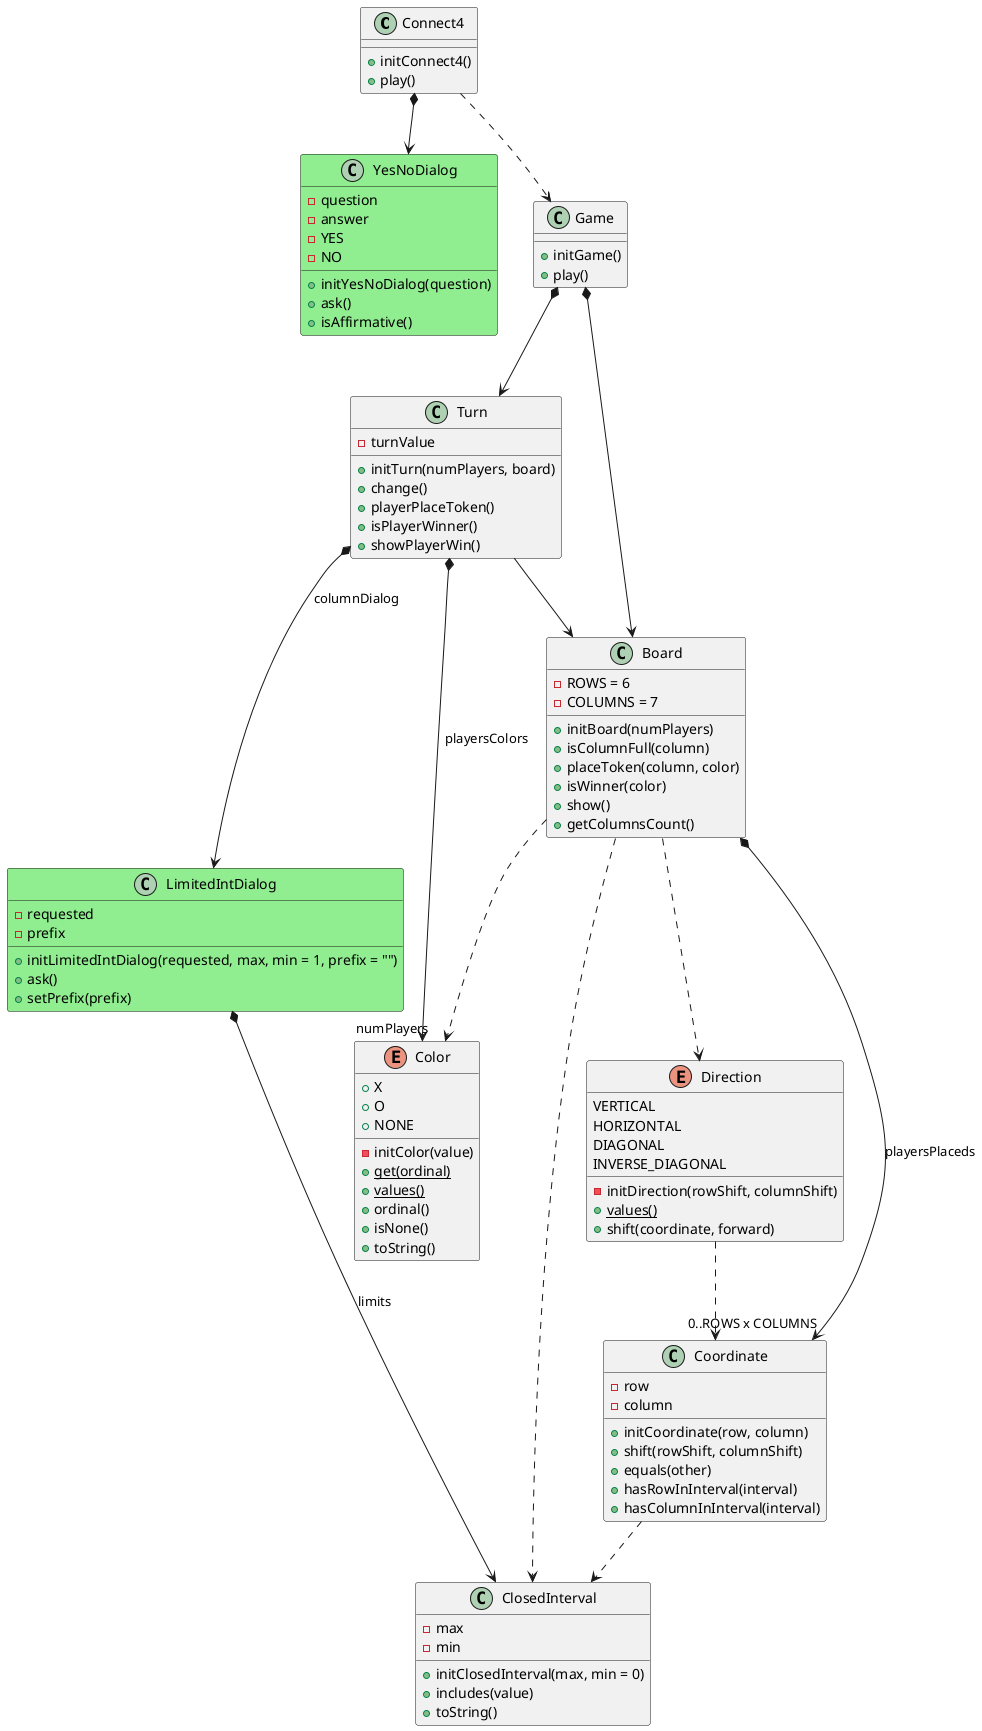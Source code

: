 @startuml analysis

class Connect4 {

    + initConnect4()
    + play()
}
Connect4 *--> YesNoDialog
Connect4 ..> Game

class Game {     

    + initGame()
    + play()
}
Game *--> Turn
Game *--> Board

class Turn {
    - turnValue

    + initTurn(numPlayers, board)    
    + change()      
    + playerPlaceToken()        
    + isPlayerWinner()
    + showPlayerWin()
}
Turn *--> "numPlayers" Color : playersColors
Turn *--> LimitedIntDialog : columnDialog
Turn --> Board

class Board {
    - ROWS = 6
    - COLUMNS = 7
    
    + initBoard(numPlayers)
    + isColumnFull(column)
    + placeToken(column, color)
    + isWinner(color)
    + show()
    + getColumnsCount()
}
Board *--> "0..ROWS x COLUMNS" Coordinate : playersPlaceds
Board ..> ClosedInterval
Board ..> Direction
Board ..> Color

class Coordinate {
    - row
    - column 

    + initCoordinate(row, column)
    + shift(rowShift, columnShift)
    + equals(other)   
    + hasRowInInterval(interval)
    + hasColumnInInterval(interval)
}
Coordinate ..> ClosedInterval

class ClosedInterval {
    - max
    - min

    + initClosedInterval(max, min = 0)
    + includes(value)
    + toString()
}

enum Direction {
    VERTICAL
    HORIZONTAL
    DIAGONAL
    INVERSE_DIAGONAL

    - initDirection(rowShift, columnShift)
    + {static} values()
    + shift(coordinate, forward)
}
Direction ..> Coordinate

enum Color {
    + X
    + O   
    + NONE 

    - initColor(value)
    + {static} get(ordinal) 
    + {static} values()  
    + ordinal()
    + isNone()
    + toString()
}

class YesNoDialog #LightGreen {  
    - question
    - answer   
    - YES
    - NO

    + initYesNoDialog(question)
    + ask()
    + isAffirmative()
}

class LimitedIntDialog #LightGreen {
    - requested
    - prefix
    
    + initLimitedIntDialog(requested, max, min = 1, prefix = "") 
    + ask()
    + setPrefix(prefix)
}
LimitedIntDialog *--> ClosedInterval : limits

@enduml